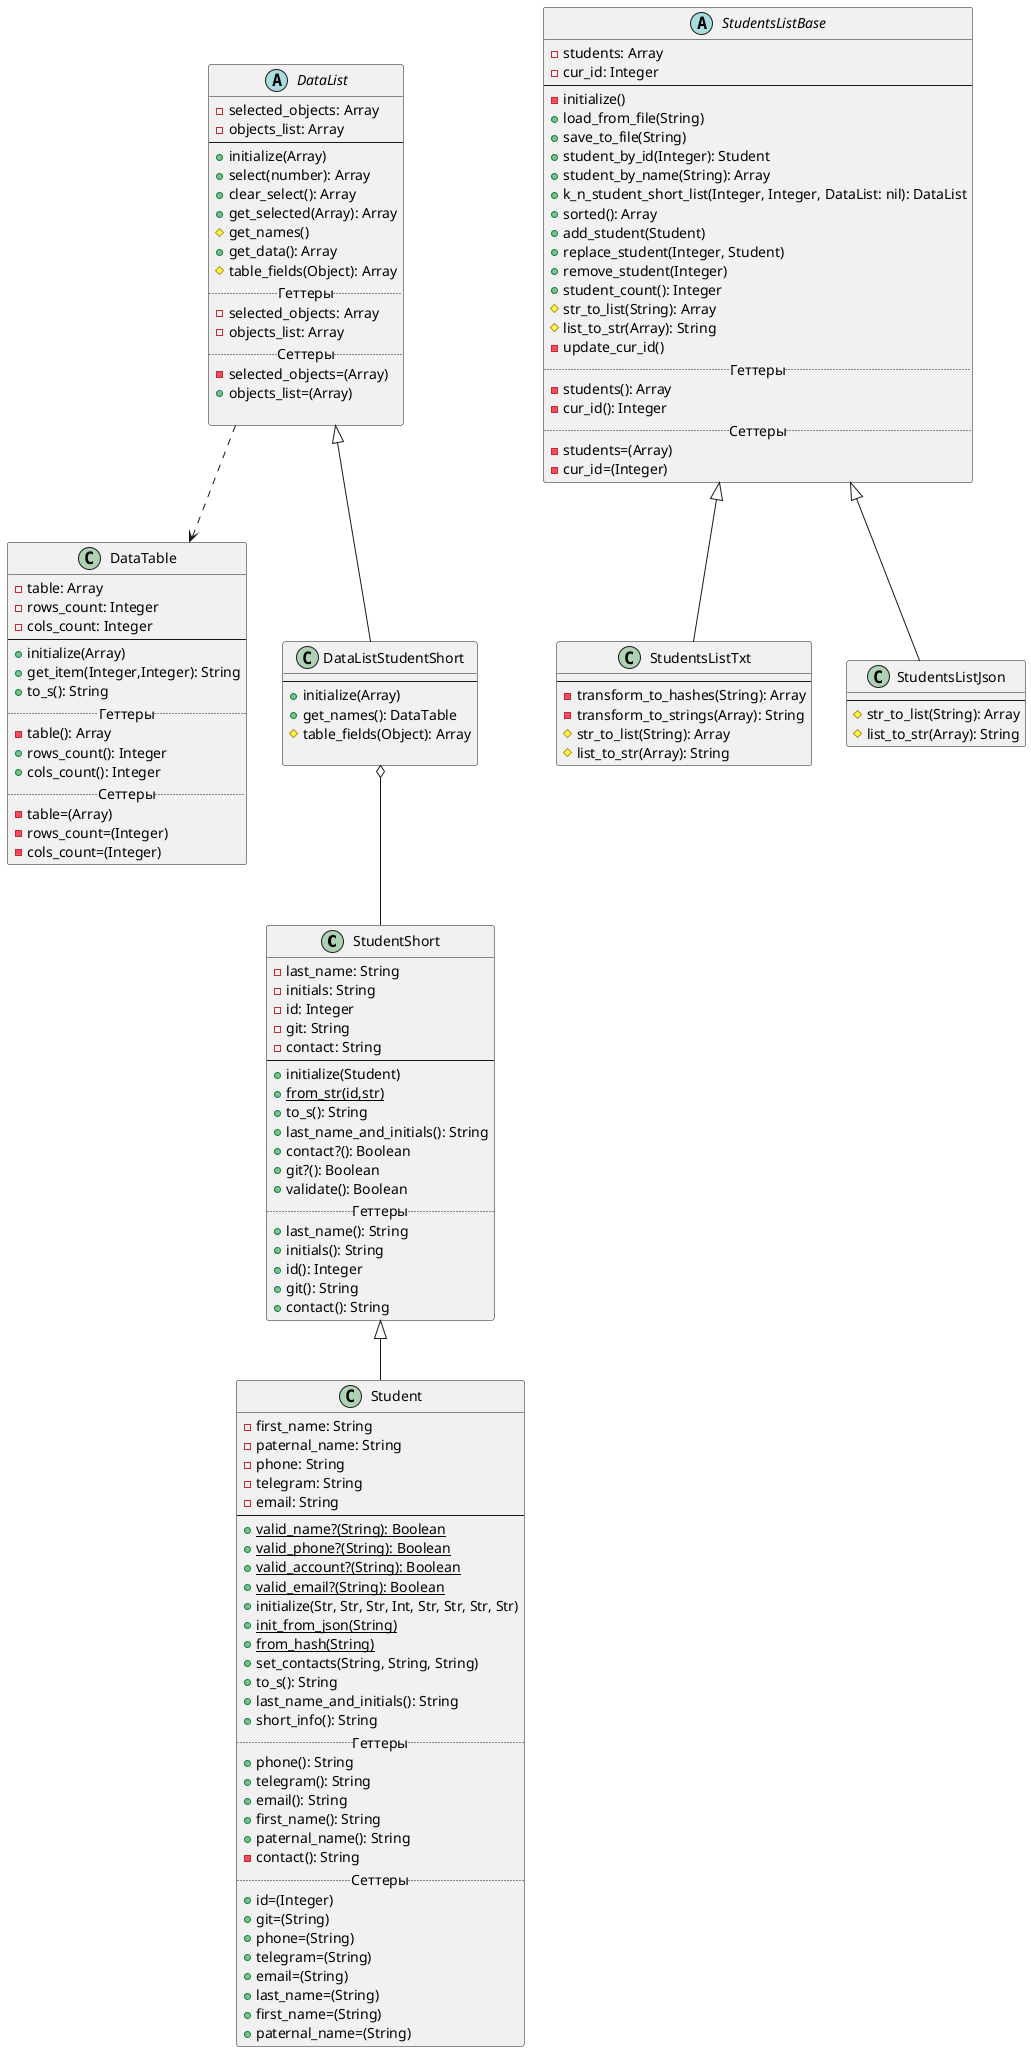 @startuml
'https://plantuml.com/class-diagram

class StudentShort
{
    -last_name: String
    -initials: String
    -id: Integer
    -git: String
    -contact: String
--
    +initialize(Student)
    +{static}from_str(id,str)
    +to_s(): String
    +last_name_and_initials(): String
    +contact?(): Boolean
    +git?(): Boolean
    +validate(): Boolean
.. Геттеры ..
    +last_name(): String
    +initials(): String
    +id(): Integer
    +git(): String
    +contact(): String
}

class Student extends StudentShort {
    -first_name: String
    -paternal_name: String
    -phone: String
    -telegram: String
    -email: String
--
    +{static}valid_name?(String): Boolean
    +{static}valid_phone?(String): Boolean
    +{static}valid_account?(String): Boolean
    +{static}valid_email?(String): Boolean
    +initialize(Str, Str, Str, Int, Str, Str, Str, Str)
    +{static}init_from_json(String)
    +{static}from_hash(String)
    +set_contacts(String, String, String)
    +to_s(): String
    +last_name_and_initials(): String
    +short_info(): String
    .. Геттеры ..
    +phone(): String
    +telegram(): String
    +email(): String
    +first_name(): String
    +paternal_name(): String
    -contact(): String
    .. Сеттеры ..
    +id=(Integer)
    +git=(String)
    +phone=(String)
    +telegram=(String)
    +email=(String)
    +last_name=(String)
    +first_name=(String)
    +paternal_name=(String)
}

abstract class DataList
{
    -selected_objects: Array
    -objects_list: Array
--
    +initialize(Array)
    +select(number): Array
    +clear_select(): Array
    +get_selected(Array): Array
    #get_names()
    +get_data(): Array
    #table_fields(Object): Array
    ..Геттеры..
    -selected_objects: Array
    -objects_list: Array
    ..Сеттеры..
    -selected_objects=(Array)
    +objects_list=(Array)

}
class DataTable
{
    -table: Array
    -rows_count: Integer
    -cols_count: Integer
--
    +initialize(Array)
    +get_item(Integer,Integer): String
    +to_s(): String
    ..Геттеры..
    -table(): Array
    +rows_count(): Integer
    +cols_count(): Integer
    ..Сеттеры..
    -table=(Array)
    -rows_count=(Integer)
    -cols_count=(Integer)
}

class DataListStudentShort extends DataList{
     --
     +initialize(Array)
     +get_names(): DataTable
    #table_fields(Object): Array

 }


abstract class StudentsListBase {
     -students: Array
     -cur_id: Integer
     --
     -initialize()
     +load_from_file(String)
     +save_to_file(String)
     +student_by_id(Integer): Student
     +student_by_name(String): Array
     +k_n_student_short_list(Integer, Integer, DataList: nil): DataList
     +sorted(): Array
     +add_student(Student)
     +replace_student(Integer, Student)
     +remove_student(Integer)
     +student_count(): Integer
     #str_to_list(String): Array
     #list_to_str(Array): String
     -update_cur_id()
     .. Геттеры ..
     -students(): Array
     -cur_id(): Integer
     .. Сеттеры ..
     -students=(Array)
     -cur_id=(Integer)
 }

 class StudentsListTxt extends StudentsListBase {
     --
     -transform_to_hashes(String): Array
     -transform_to_strings(Array): String
     #str_to_list(String): Array
     #list_to_str(Array): String
 }

 class StudentsListJson extends StudentsListBase {
     --
     #str_to_list(String): Array
     #list_to_str(Array): String
 }

DataList ..> DataTable

DataListStudentShort o-- StudentShort
@enduml